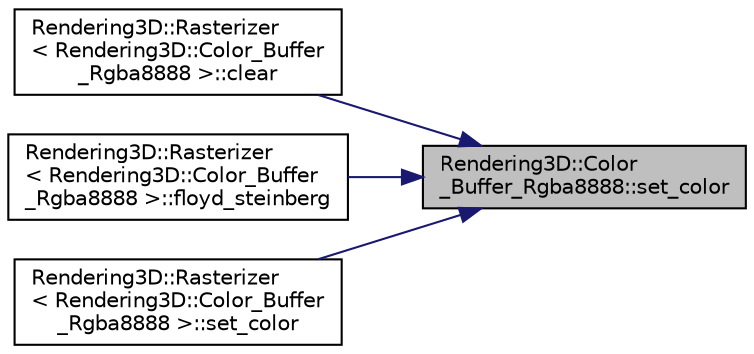 digraph "Rendering3D::Color_Buffer_Rgba8888::set_color"
{
 // LATEX_PDF_SIZE
  edge [fontname="Helvetica",fontsize="10",labelfontname="Helvetica",labelfontsize="10"];
  node [fontname="Helvetica",fontsize="10",shape=record];
  rankdir="RL";
  Node1 [label="Rendering3D::Color\l_Buffer_Rgba8888::set_color",height=0.2,width=0.4,color="black", fillcolor="grey75", style="filled", fontcolor="black",tooltip=" "];
  Node1 -> Node2 [dir="back",color="midnightblue",fontsize="10",style="solid",fontname="Helvetica"];
  Node2 [label="Rendering3D::Rasterizer\l\< Rendering3D::Color_Buffer\l_Rgba8888 \>::clear",height=0.2,width=0.4,color="black", fillcolor="white", style="filled",URL="$class_rendering3_d_1_1_rasterizer.html#a8585eaa078f8b950fa86a41c2b639d9c",tooltip=" "];
  Node1 -> Node3 [dir="back",color="midnightblue",fontsize="10",style="solid",fontname="Helvetica"];
  Node3 [label="Rendering3D::Rasterizer\l\< Rendering3D::Color_Buffer\l_Rgba8888 \>::floyd_steinberg",height=0.2,width=0.4,color="black", fillcolor="white", style="filled",URL="$class_rendering3_d_1_1_rasterizer.html#a7c2ab7be6d80488a3eb4b1ae6c6e6485",tooltip="Apply floyd steinberg dithering."];
  Node1 -> Node4 [dir="back",color="midnightblue",fontsize="10",style="solid",fontname="Helvetica"];
  Node4 [label="Rendering3D::Rasterizer\l\< Rendering3D::Color_Buffer\l_Rgba8888 \>::set_color",height=0.2,width=0.4,color="black", fillcolor="white", style="filled",URL="$class_rendering3_d_1_1_rasterizer.html#aa0397ed33c70931a326b96af4448661d",tooltip=" "];
}
